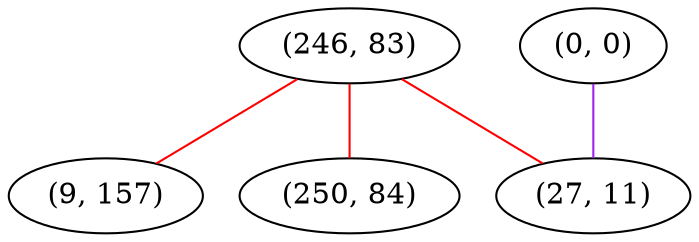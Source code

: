 graph "" {
"(246, 83)";
"(9, 157)";
"(0, 0)";
"(250, 84)";
"(27, 11)";
"(246, 83)" -- "(9, 157)"  [color=red, key=0, weight=1];
"(246, 83)" -- "(250, 84)"  [color=red, key=0, weight=1];
"(246, 83)" -- "(27, 11)"  [color=red, key=0, weight=1];
"(0, 0)" -- "(27, 11)"  [color=purple, key=0, weight=4];
}
